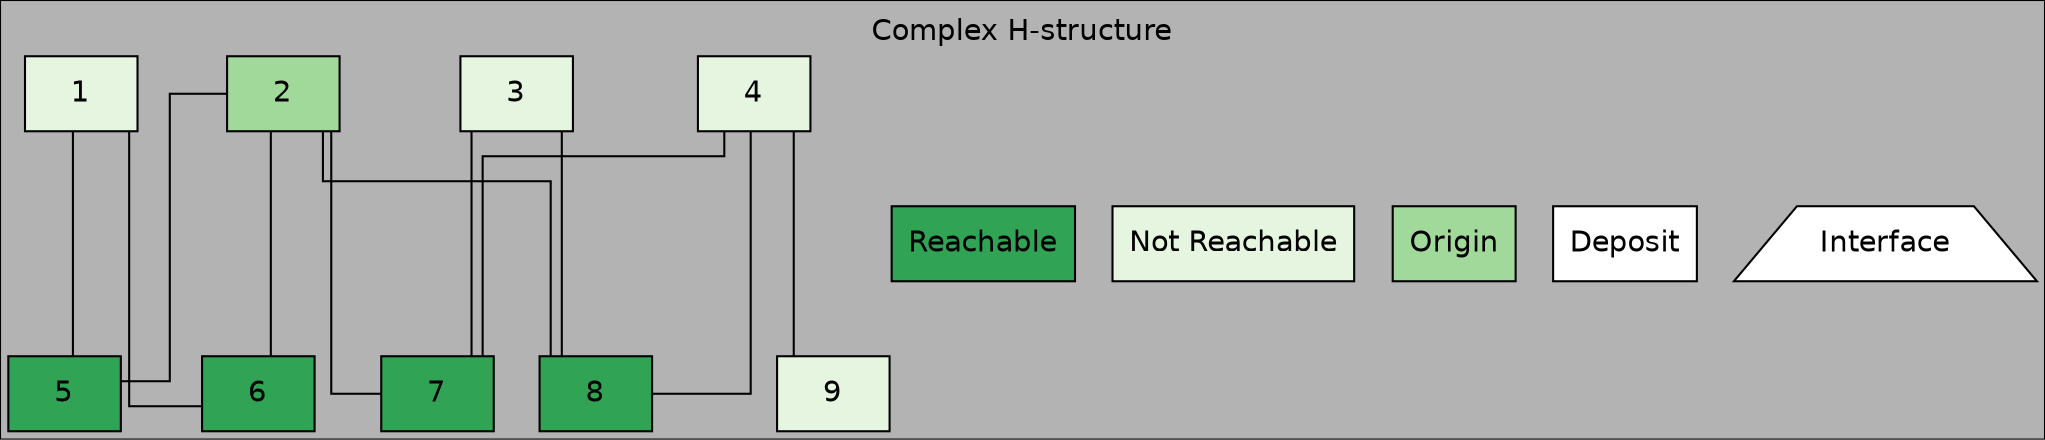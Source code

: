 digraph to_dot {
  style="";
  colorscheme=greens3;
  dpi="";
  URL="http://tsdye.github.io/harris-matrix/";
  margin="";
  bgcolor="/x11/gray70";
  fontname=helvetica;
  fontsize=14;
  fontcolor="/x11/black";
  splines=ortho;
  page="";
  size="";
  ratio="";
  label="Complex H-structure";
  labelloc=t;
  "1" [shape=box] [label="1"] [style=filled] [fontname=helvetica] [fontsize=14] [colorscheme=greens3] [color="/x11/black"] [fillcolor=1] [fontcolor="/x11/black"] [URL="http://tsdye.github.io/harris-matrix/"];
  "2" [shape=box] [label="2"] [style=filled] [fontname=helvetica] [fontsize=14] [colorscheme=greens3] [color="/x11/black"] [fillcolor=2] [fontcolor="/x11/black"] [URL="http://tsdye.github.io/harris-matrix/"];
  "3" [shape=box] [label="3"] [style=filled] [fontname=helvetica] [fontsize=14] [colorscheme=greens3] [color="/x11/black"] [fillcolor=1] [fontcolor="/x11/black"] [URL="http://tsdye.github.io/harris-matrix/"];
  "4" [shape=box] [label="4"] [style=filled] [fontname=helvetica] [fontsize=14] [colorscheme=greens3] [color="/x11/black"] [fillcolor=1] [fontcolor="/x11/black"] [URL="http://tsdye.github.io/harris-matrix/"];
  "5" [shape=box] [label="5"] [style=filled] [fontname=helvetica] [fontsize=14] [colorscheme=greens3] [color="/x11/black"] [fillcolor=3] [fontcolor="/x11/black"] [URL="http://tsdye.github.io/harris-matrix/"];
  "6" [shape=box] [label="6"] [style=filled] [fontname=helvetica] [fontsize=14] [colorscheme=greens3] [color="/x11/black"] [fillcolor=3] [fontcolor="/x11/black"] [URL="http://tsdye.github.io/harris-matrix/"];
  "7" [shape=box] [label="7"] [style=filled] [fontname=helvetica] [fontsize=14] [colorscheme=greens3] [color="/x11/black"] [fillcolor=3] [fontcolor="/x11/black"] [URL="http://tsdye.github.io/harris-matrix/"];
  "8" [shape=box] [label="8"] [style=filled] [fontname=helvetica] [fontsize=14] [colorscheme=greens3] [color="/x11/black"] [fillcolor=3] [fontcolor="/x11/black"] [URL="http://tsdye.github.io/harris-matrix/"];
  "9" [shape=box] [label="9"] [style=filled] [fontname=helvetica] [fontsize=14] [colorscheme=greens3] [color="/x11/black"] [fillcolor=1] [fontcolor="/x11/black"] [URL="http://tsdye.github.io/harris-matrix/"];
  "REACHABLE" [shape=box] [label="Reachable"] [style=filled] [fontname=helvetica] [fontsize=14] [colorscheme=greens3] [color="/x11/black"] [fillcolor=3] [fontcolor="/x11/black"] [URL="http://tsdye.github.io/harris-matrix/"];
  "NOT-REACHABLE" [shape=box] [label="Not Reachable"] [style=filled] [fontname=helvetica] [fontsize=14] [colorscheme=greens3] [color="/x11/black"] [fillcolor=1] [fontcolor="/x11/black"] [URL="http://tsdye.github.io/harris-matrix/"];
  "ORIGIN" [shape=box] [label="Origin"] [style=filled] [fontname=helvetica] [fontsize=14] [colorscheme=greens3] [color="/x11/black"] [fillcolor=2] [fontcolor="/x11/black"] [URL="http://tsdye.github.io/harris-matrix/"];
  "DEPOSIT" [shape=box] [label="Deposit"] [style=filled] [fontname=helvetica] [fontsize=14] [colorscheme=greens3] [color="/x11/black"] [fillcolor="/x11/white"] [fontcolor="/x11/black"] [URL="http://tsdye.github.io/harris-matrix/"];
  "INTERFACE" [shape=trapezium] [label="Interface"] [style=filled] [fontname=helvetica] [fontsize=14] [colorscheme=greens3] [color="/x11/black"] [fillcolor="/x11/white"] [fontcolor="/x11/black"] [URL="http://tsdye.github.io/harris-matrix/"];
 "1" -> "5"  [style=solid] [arrowhead=none] [colorscheme=greens3] [color="/x11/black"] [fontname=helvetica] [fontsize=14] [fontcolor="/x11/black"] [URL="nil"];
 "1" -> "6"  [style=solid] [arrowhead=none] [colorscheme=greens3] [color="/x11/black"] [fontname=helvetica] [fontsize=14] [fontcolor="/x11/black"] [URL="nil"];
 "2" -> "5"  [style=solid] [arrowhead=none] [colorscheme=greens3] [color="/x11/black"] [fontname=helvetica] [fontsize=14] [fontcolor="/x11/black"] [URL="nil"];
 "2" -> "6"  [style=solid] [arrowhead=none] [colorscheme=greens3] [color="/x11/black"] [fontname=helvetica] [fontsize=14] [fontcolor="/x11/black"] [URL="nil"];
 "2" -> "7"  [style=solid] [arrowhead=none] [colorscheme=greens3] [color="/x11/black"] [fontname=helvetica] [fontsize=14] [fontcolor="/x11/black"] [URL="nil"];
 "2" -> "8"  [style=solid] [arrowhead=none] [colorscheme=greens3] [color="/x11/black"] [fontname=helvetica] [fontsize=14] [fontcolor="/x11/black"] [URL="nil"];
 "3" -> "7"  [style=solid] [arrowhead=none] [colorscheme=greens3] [color="/x11/black"] [fontname=helvetica] [fontsize=14] [fontcolor="/x11/black"] [URL="nil"];
 "3" -> "8"  [style=solid] [arrowhead=none] [colorscheme=greens3] [color="/x11/black"] [fontname=helvetica] [fontsize=14] [fontcolor="/x11/black"] [URL="nil"];
 "4" -> "7"  [style=solid] [arrowhead=none] [colorscheme=greens3] [color="/x11/black"] [fontname=helvetica] [fontsize=14] [fontcolor="/x11/black"] [URL="nil"];
 "4" -> "8"  [style=solid] [arrowhead=none] [colorscheme=greens3] [color="/x11/black"] [fontname=helvetica] [fontsize=14] [fontcolor="/x11/black"] [URL="nil"];
 "4" -> "9"  [style=solid] [arrowhead=none] [colorscheme=greens3] [color="/x11/black"] [fontname=helvetica] [fontsize=14] [fontcolor="/x11/black"] [URL="nil"];
{rank=sink; "9"; }
{rank=sink; "8"; }
{rank=sink; "7"; }
{rank=sink; "6"; }
{rank=sink; "5"; }
{rank=source; "4"; }
{rank=source; "3"; }
{rank=source; "2"; }
{rank=source; "1"; }
}
